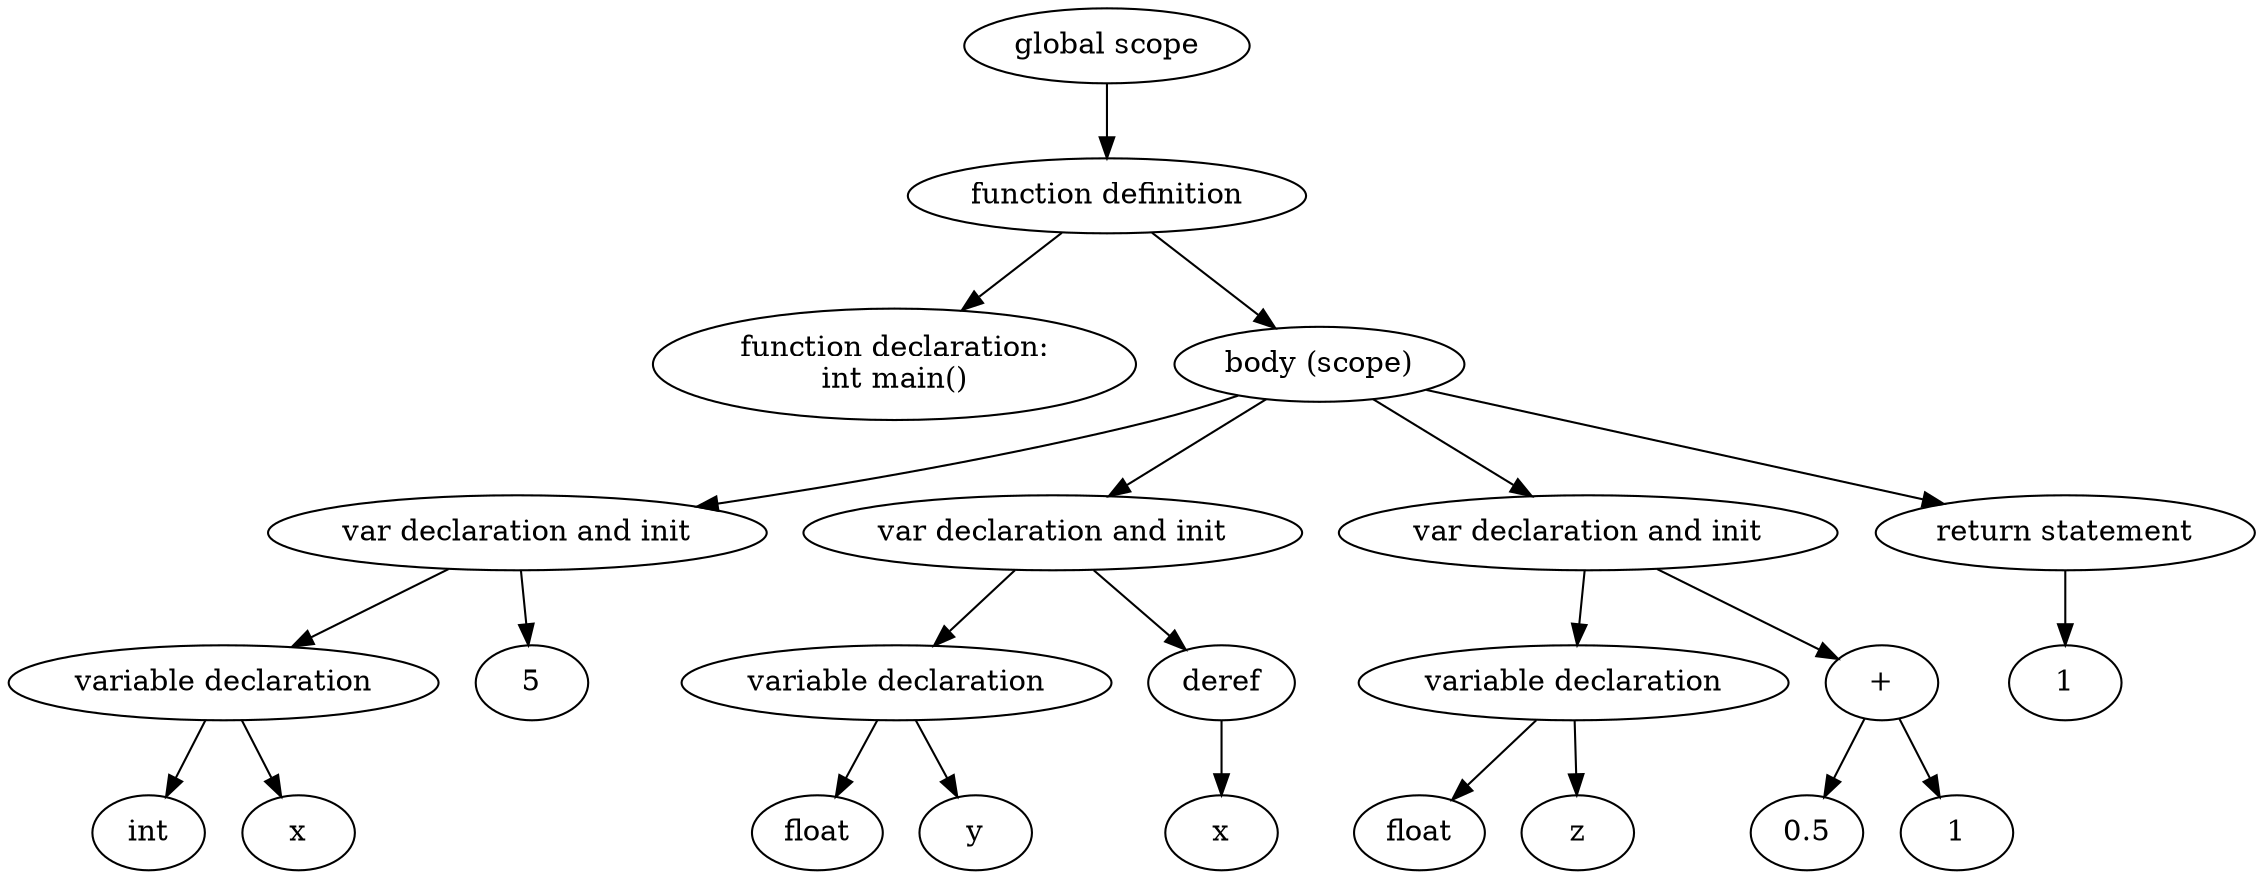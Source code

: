 digraph "Abstract Syntax Tree" {
	139847679470368 [label="function declaration:
int main()"]
	139847679469552 -> 139847679470368
	139847679469072 [label=int]
	139847679468496 -> 139847679469072
	139847679470992 [label=x]
	139847679468496 -> 139847679470992
	139847679468496 [label="variable declaration"]
	139847679469984 -> 139847679468496
	139847679469888 [label=5]
	139847679469984 -> 139847679469888
	139847679469984 [label="var declaration and init"]
	139847679470032 -> 139847679469984
	139847679471280 [label=float]
	139847679469264 -> 139847679471280
	139847679469216 [label=y]
	139847679469264 -> 139847679469216
	139847679469264 [label="variable declaration"]
	139847679435200 -> 139847679469264
	139847679470464 [label=x]
	139847679467680 -> 139847679470464
	139847679467680 [label=deref]
	139847679435200 -> 139847679467680
	139847679435200 [label="var declaration and init"]
	139847679470032 -> 139847679435200
	139847679435632 [label=float]
	139847679435728 -> 139847679435632
	139847679469744 [label=z]
	139847679435728 -> 139847679469744
	139847679435728 [label="variable declaration"]
	139847679330720 -> 139847679435728
	139847679437168 [label=0.5]
	139847679329472 -> 139847679437168
	139847679434912 [label=1]
	139847679329472 -> 139847679434912
	139847679329472 [label="+"]
	139847679330720 -> 139847679329472
	139847679330720 [label="var declaration and init"]
	139847679470032 -> 139847679330720
	139847679435344 [label=1]
	139847679330672 -> 139847679435344
	139847679330672 [label="return statement"]
	139847679470032 -> 139847679330672
	139847679470032 [label="body (scope)"]
	139847679469552 -> 139847679470032
	139847679469552 [label="function definition"]
	139847679469168 -> 139847679469552
	139847679469168 [label="global scope"]
}
